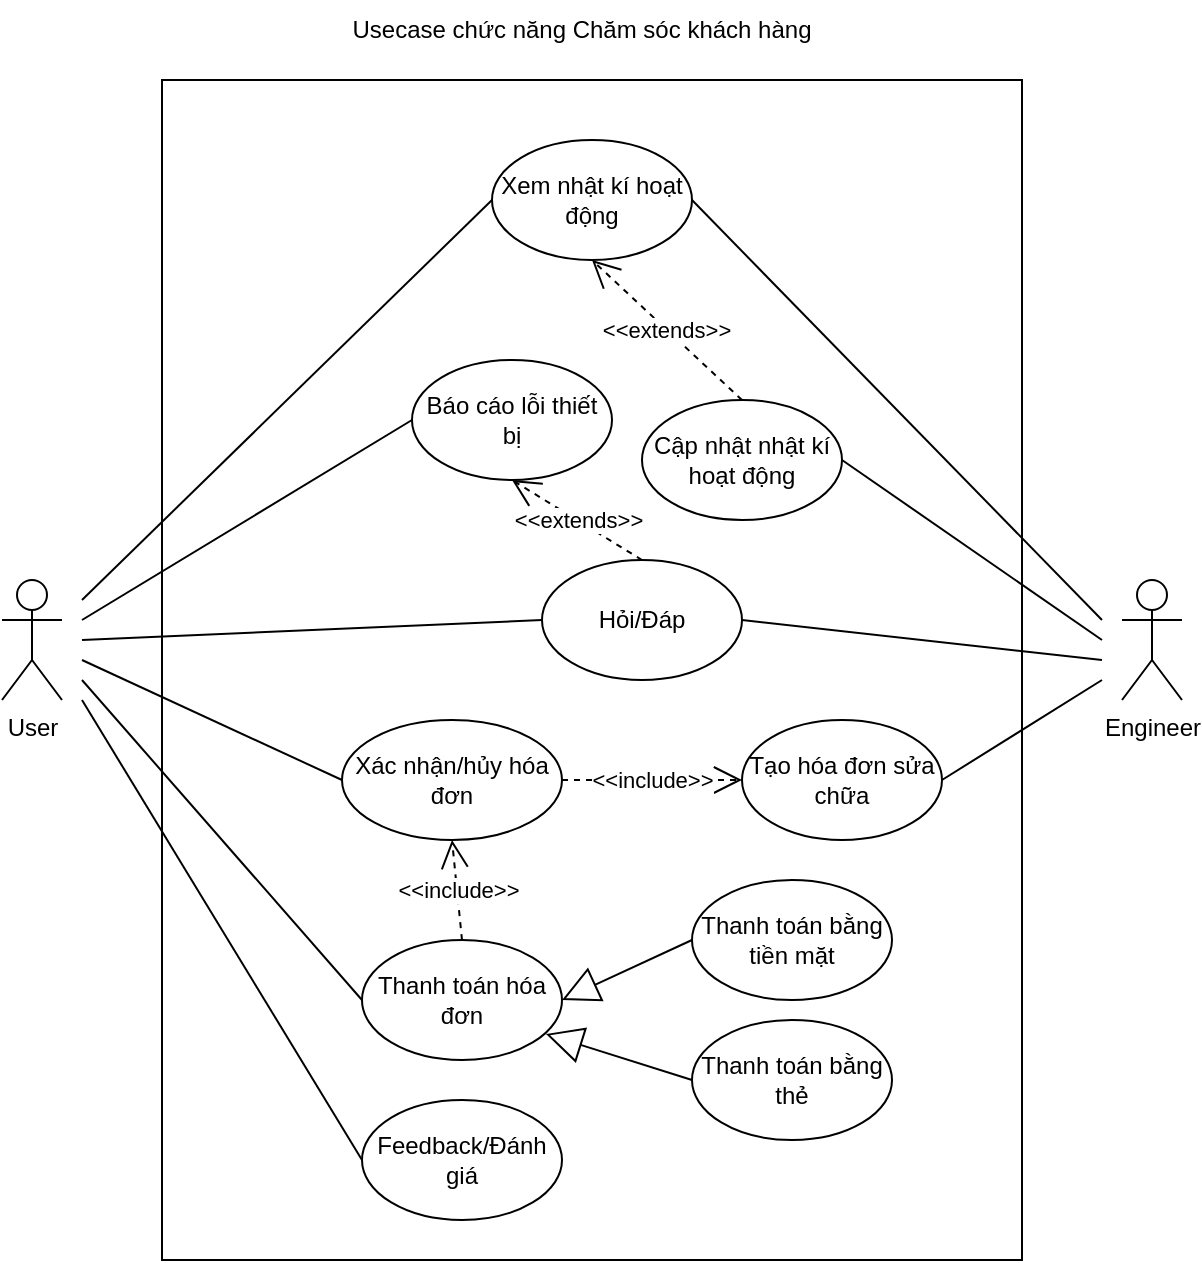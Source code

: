 <mxfile version="26.2.9">
  <diagram name="Page-1" id="Qni_Uq__1B2AA7frcJpT">
    <mxGraphModel dx="1275" dy="570" grid="1" gridSize="10" guides="1" tooltips="1" connect="1" arrows="1" fold="1" page="1" pageScale="1" pageWidth="850" pageHeight="1100" math="0" shadow="0">
      <root>
        <mxCell id="0" />
        <mxCell id="1" parent="0" />
        <mxCell id="gVpzOd32Atxb-A3ZkQ5c-2" value="Usecase chức năng Chăm sóc khách hàng " style="text;html=1;align=center;verticalAlign=middle;whiteSpace=wrap;rounded=0;" vertex="1" parent="1">
          <mxGeometry x="280" y="20" width="260" height="30" as="geometry" />
        </mxCell>
        <mxCell id="gVpzOd32Atxb-A3ZkQ5c-3" value="" style="rounded=0;whiteSpace=wrap;html=1;" vertex="1" parent="1">
          <mxGeometry x="200" y="60" width="430" height="590" as="geometry" />
        </mxCell>
        <mxCell id="gVpzOd32Atxb-A3ZkQ5c-4" value="User" style="shape=umlActor;verticalLabelPosition=bottom;verticalAlign=top;html=1;" vertex="1" parent="1">
          <mxGeometry x="120" y="310" width="30" height="60" as="geometry" />
        </mxCell>
        <mxCell id="gVpzOd32Atxb-A3ZkQ5c-5" value="Xem nhật kí hoạt động " style="ellipse;whiteSpace=wrap;html=1;" vertex="1" parent="1">
          <mxGeometry x="365" y="90" width="100" height="60" as="geometry" />
        </mxCell>
        <mxCell id="gVpzOd32Atxb-A3ZkQ5c-6" value="&lt;div&gt;Báo cáo lỗi thiết bị&lt;/div&gt;" style="ellipse;whiteSpace=wrap;html=1;" vertex="1" parent="1">
          <mxGeometry x="325" y="200" width="100" height="60" as="geometry" />
        </mxCell>
        <mxCell id="gVpzOd32Atxb-A3ZkQ5c-7" value="Engineer" style="shape=umlActor;verticalLabelPosition=bottom;verticalAlign=top;html=1;outlineConnect=0;" vertex="1" parent="1">
          <mxGeometry x="680" y="310" width="30" height="60" as="geometry" />
        </mxCell>
        <mxCell id="gVpzOd32Atxb-A3ZkQ5c-8" value="Tạo hóa đơn sửa chữa" style="ellipse;whiteSpace=wrap;html=1;" vertex="1" parent="1">
          <mxGeometry x="490" y="380" width="100" height="60" as="geometry" />
        </mxCell>
        <mxCell id="gVpzOd32Atxb-A3ZkQ5c-9" value="Thanh toán hóa đơn" style="ellipse;whiteSpace=wrap;html=1;" vertex="1" parent="1">
          <mxGeometry x="300" y="490" width="100" height="60" as="geometry" />
        </mxCell>
        <mxCell id="gVpzOd32Atxb-A3ZkQ5c-10" value="Hỏi/Đáp" style="ellipse;whiteSpace=wrap;html=1;" vertex="1" parent="1">
          <mxGeometry x="390" y="300" width="100" height="60" as="geometry" />
        </mxCell>
        <mxCell id="gVpzOd32Atxb-A3ZkQ5c-11" value="Xác nhận/hủy hóa đơn" style="ellipse;whiteSpace=wrap;html=1;" vertex="1" parent="1">
          <mxGeometry x="290" y="380" width="110" height="60" as="geometry" />
        </mxCell>
        <mxCell id="gVpzOd32Atxb-A3ZkQ5c-12" value="" style="endArrow=none;html=1;rounded=0;entryX=0;entryY=0.5;entryDx=0;entryDy=0;" edge="1" parent="1" target="gVpzOd32Atxb-A3ZkQ5c-6">
          <mxGeometry width="50" height="50" relative="1" as="geometry">
            <mxPoint x="160" y="330" as="sourcePoint" />
            <mxPoint x="450" y="340" as="targetPoint" />
          </mxGeometry>
        </mxCell>
        <mxCell id="gVpzOd32Atxb-A3ZkQ5c-13" value="" style="endArrow=none;html=1;rounded=0;exitX=1;exitY=0.5;exitDx=0;exitDy=0;" edge="1" parent="1" source="gVpzOd32Atxb-A3ZkQ5c-5">
          <mxGeometry width="50" height="50" relative="1" as="geometry">
            <mxPoint x="400" y="390" as="sourcePoint" />
            <mxPoint x="670" y="330" as="targetPoint" />
          </mxGeometry>
        </mxCell>
        <mxCell id="gVpzOd32Atxb-A3ZkQ5c-14" value="" style="endArrow=none;html=1;rounded=0;exitX=1;exitY=0.5;exitDx=0;exitDy=0;" edge="1" parent="1" source="gVpzOd32Atxb-A3ZkQ5c-8">
          <mxGeometry width="50" height="50" relative="1" as="geometry">
            <mxPoint x="400" y="390" as="sourcePoint" />
            <mxPoint x="670" y="360" as="targetPoint" />
          </mxGeometry>
        </mxCell>
        <mxCell id="gVpzOd32Atxb-A3ZkQ5c-15" value="" style="endArrow=none;html=1;rounded=0;exitX=1;exitY=0.5;exitDx=0;exitDy=0;" edge="1" parent="1" source="gVpzOd32Atxb-A3ZkQ5c-10">
          <mxGeometry width="50" height="50" relative="1" as="geometry">
            <mxPoint x="400" y="390" as="sourcePoint" />
            <mxPoint x="670" y="350" as="targetPoint" />
          </mxGeometry>
        </mxCell>
        <mxCell id="gVpzOd32Atxb-A3ZkQ5c-16" value="Feedback/Đánh giá" style="ellipse;whiteSpace=wrap;html=1;" vertex="1" parent="1">
          <mxGeometry x="300" y="570" width="100" height="60" as="geometry" />
        </mxCell>
        <mxCell id="gVpzOd32Atxb-A3ZkQ5c-17" value="" style="endArrow=none;html=1;rounded=0;entryX=0;entryY=0.5;entryDx=0;entryDy=0;" edge="1" parent="1" target="gVpzOd32Atxb-A3ZkQ5c-11">
          <mxGeometry width="50" height="50" relative="1" as="geometry">
            <mxPoint x="160" y="350" as="sourcePoint" />
            <mxPoint x="270" y="280" as="targetPoint" />
          </mxGeometry>
        </mxCell>
        <mxCell id="gVpzOd32Atxb-A3ZkQ5c-18" value="" style="endArrow=none;html=1;rounded=0;entryX=0;entryY=0.5;entryDx=0;entryDy=0;" edge="1" parent="1" target="gVpzOd32Atxb-A3ZkQ5c-9">
          <mxGeometry width="50" height="50" relative="1" as="geometry">
            <mxPoint x="160" y="360" as="sourcePoint" />
            <mxPoint x="270" y="370" as="targetPoint" />
          </mxGeometry>
        </mxCell>
        <mxCell id="gVpzOd32Atxb-A3ZkQ5c-19" value="" style="endArrow=none;html=1;rounded=0;entryX=0;entryY=0.5;entryDx=0;entryDy=0;" edge="1" parent="1" target="gVpzOd32Atxb-A3ZkQ5c-16">
          <mxGeometry width="50" height="50" relative="1" as="geometry">
            <mxPoint x="160" y="370" as="sourcePoint" />
            <mxPoint x="270" y="460" as="targetPoint" />
          </mxGeometry>
        </mxCell>
        <mxCell id="gVpzOd32Atxb-A3ZkQ5c-20" value="" style="endArrow=none;html=1;rounded=0;entryX=0;entryY=0.5;entryDx=0;entryDy=0;" edge="1" parent="1" target="gVpzOd32Atxb-A3ZkQ5c-10">
          <mxGeometry width="50" height="50" relative="1" as="geometry">
            <mxPoint x="160" y="340" as="sourcePoint" />
            <mxPoint x="280" y="620" as="targetPoint" />
          </mxGeometry>
        </mxCell>
        <mxCell id="gVpzOd32Atxb-A3ZkQ5c-21" value="&amp;lt;&amp;lt;include&amp;gt;&amp;gt;" style="endArrow=open;endSize=12;dashed=1;html=1;rounded=0;exitX=0.5;exitY=0;exitDx=0;exitDy=0;entryX=0.5;entryY=1;entryDx=0;entryDy=0;" edge="1" parent="1" source="gVpzOd32Atxb-A3ZkQ5c-9" target="gVpzOd32Atxb-A3ZkQ5c-11">
          <mxGeometry width="160" relative="1" as="geometry">
            <mxPoint x="340" y="370" as="sourcePoint" />
            <mxPoint x="500" y="370" as="targetPoint" />
            <mxPoint as="offset" />
          </mxGeometry>
        </mxCell>
        <mxCell id="gVpzOd32Atxb-A3ZkQ5c-22" value="" style="endArrow=none;html=1;rounded=0;entryX=0;entryY=0.5;entryDx=0;entryDy=0;" edge="1" parent="1" target="gVpzOd32Atxb-A3ZkQ5c-5">
          <mxGeometry width="50" height="50" relative="1" as="geometry">
            <mxPoint x="160" y="320" as="sourcePoint" />
            <mxPoint x="400" y="220" as="targetPoint" />
          </mxGeometry>
        </mxCell>
        <mxCell id="gVpzOd32Atxb-A3ZkQ5c-23" value="Cập nhật nhật kí hoạt động" style="ellipse;whiteSpace=wrap;html=1;" vertex="1" parent="1">
          <mxGeometry x="440" y="220" width="100" height="60" as="geometry" />
        </mxCell>
        <mxCell id="gVpzOd32Atxb-A3ZkQ5c-24" value="" style="endArrow=none;html=1;rounded=0;exitX=1;exitY=0.5;exitDx=0;exitDy=0;" edge="1" parent="1" source="gVpzOd32Atxb-A3ZkQ5c-23">
          <mxGeometry width="50" height="50" relative="1" as="geometry">
            <mxPoint x="475" y="130" as="sourcePoint" />
            <mxPoint x="670" y="340" as="targetPoint" />
          </mxGeometry>
        </mxCell>
        <mxCell id="gVpzOd32Atxb-A3ZkQ5c-25" value="&amp;lt;&amp;lt;extends&amp;gt;&amp;gt;" style="endArrow=open;endSize=12;dashed=1;html=1;rounded=0;exitX=0.5;exitY=0;exitDx=0;exitDy=0;entryX=0.5;entryY=1;entryDx=0;entryDy=0;" edge="1" parent="1" source="gVpzOd32Atxb-A3ZkQ5c-10" target="gVpzOd32Atxb-A3ZkQ5c-6">
          <mxGeometry width="160" relative="1" as="geometry">
            <mxPoint x="385" y="220" as="sourcePoint" />
            <mxPoint x="425" y="160" as="targetPoint" />
          </mxGeometry>
        </mxCell>
        <mxCell id="gVpzOd32Atxb-A3ZkQ5c-26" value="&amp;lt;&amp;lt;extends&amp;gt;&amp;gt;" style="endArrow=open;endSize=12;dashed=1;html=1;rounded=0;entryX=0.5;entryY=1;entryDx=0;entryDy=0;exitX=0.5;exitY=0;exitDx=0;exitDy=0;" edge="1" parent="1" source="gVpzOd32Atxb-A3ZkQ5c-23" target="gVpzOd32Atxb-A3ZkQ5c-5">
          <mxGeometry width="160" relative="1" as="geometry">
            <mxPoint x="460" y="310" as="sourcePoint" />
            <mxPoint x="370" y="270" as="targetPoint" />
          </mxGeometry>
        </mxCell>
        <mxCell id="gVpzOd32Atxb-A3ZkQ5c-27" value="&amp;lt;&amp;lt;include&amp;gt;&amp;gt;" style="endArrow=open;endSize=12;dashed=1;html=1;rounded=0;exitX=1;exitY=0.5;exitDx=0;exitDy=0;entryX=0;entryY=0.5;entryDx=0;entryDy=0;" edge="1" parent="1" source="gVpzOd32Atxb-A3ZkQ5c-11" target="gVpzOd32Atxb-A3ZkQ5c-8">
          <mxGeometry width="160" relative="1" as="geometry">
            <mxPoint x="370" y="500" as="sourcePoint" />
            <mxPoint x="370" y="450" as="targetPoint" />
            <mxPoint as="offset" />
          </mxGeometry>
        </mxCell>
        <mxCell id="gVpzOd32Atxb-A3ZkQ5c-28" value="" style="endArrow=block;endSize=16;endFill=0;html=1;rounded=0;entryX=1;entryY=0.5;entryDx=0;entryDy=0;exitX=0;exitY=0.5;exitDx=0;exitDy=0;" edge="1" parent="1" source="gVpzOd32Atxb-A3ZkQ5c-29" target="gVpzOd32Atxb-A3ZkQ5c-9">
          <mxGeometry width="160" relative="1" as="geometry">
            <mxPoint x="530" y="531.471" as="sourcePoint" />
            <mxPoint x="400" y="508.53" as="targetPoint" />
          </mxGeometry>
        </mxCell>
        <mxCell id="gVpzOd32Atxb-A3ZkQ5c-29" value="Thanh toán bằng tiền mặt" style="ellipse;whiteSpace=wrap;html=1;" vertex="1" parent="1">
          <mxGeometry x="465" y="460" width="100" height="60" as="geometry" />
        </mxCell>
        <mxCell id="gVpzOd32Atxb-A3ZkQ5c-30" value="Thanh toán bằng thẻ" style="ellipse;whiteSpace=wrap;html=1;" vertex="1" parent="1">
          <mxGeometry x="465" y="530" width="100" height="60" as="geometry" />
        </mxCell>
        <mxCell id="gVpzOd32Atxb-A3ZkQ5c-31" value="" style="endArrow=block;endSize=16;endFill=0;html=1;rounded=0;entryX=0.92;entryY=0.783;entryDx=0;entryDy=0;exitX=0;exitY=0.5;exitDx=0;exitDy=0;entryPerimeter=0;" edge="1" parent="1" source="gVpzOd32Atxb-A3ZkQ5c-30" target="gVpzOd32Atxb-A3ZkQ5c-9">
          <mxGeometry width="160" relative="1" as="geometry">
            <mxPoint x="475" y="500" as="sourcePoint" />
            <mxPoint x="410" y="530" as="targetPoint" />
          </mxGeometry>
        </mxCell>
      </root>
    </mxGraphModel>
  </diagram>
</mxfile>
